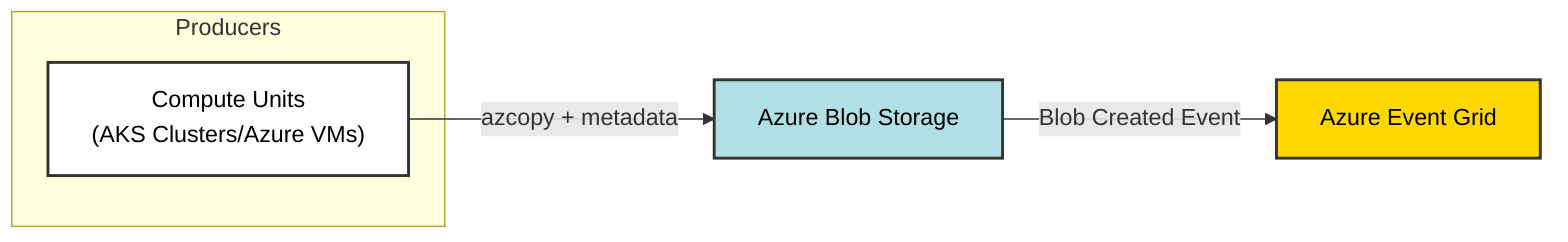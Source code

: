 flowchart LR
    subgraph Producers
        A["Compute Units<br/>(AKS Clusters/Azure VMs)"]
    end

    A -- azcopy + metadata --> B["Azure Blob Storage"]

    B -- "Blob Created Event" --> C["Azure Event Grid"]

    %% Styles
    style A fill:#FFF,stroke:#333,stroke-width:2px,color:#000
    style B fill:#B0E0E6,stroke:#333,stroke-width:2px,color:#000
    style C fill:#FFD700,stroke:#333,stroke-width:2px,color:#000